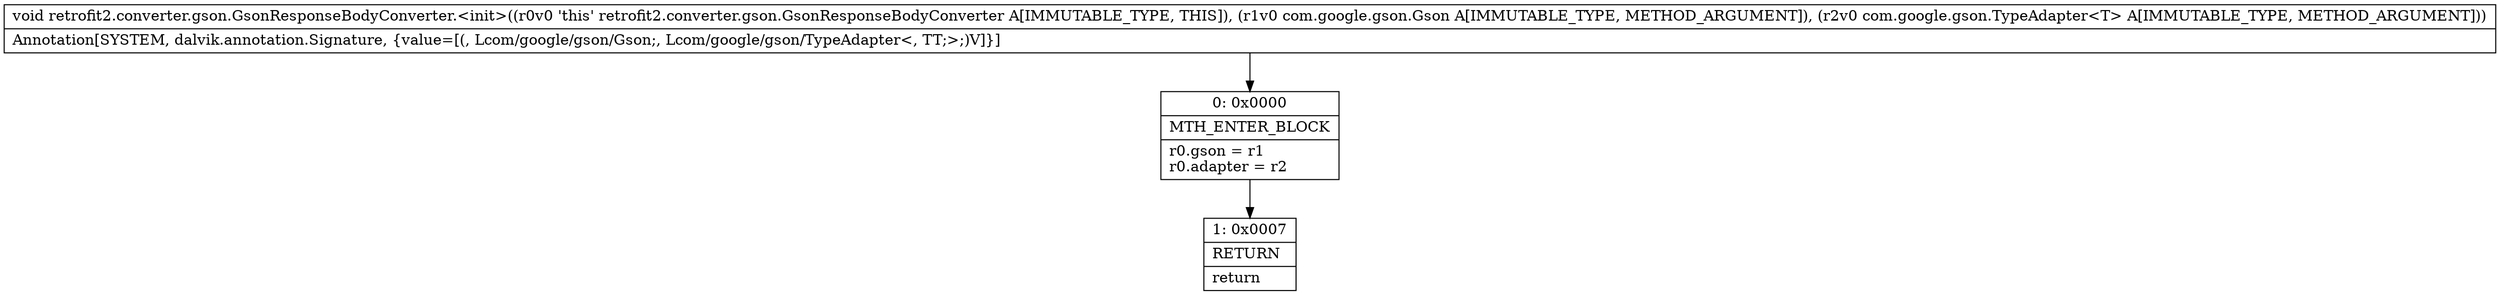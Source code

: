 digraph "CFG forretrofit2.converter.gson.GsonResponseBodyConverter.\<init\>(Lcom\/google\/gson\/Gson;Lcom\/google\/gson\/TypeAdapter;)V" {
Node_0 [shape=record,label="{0\:\ 0x0000|MTH_ENTER_BLOCK\l|r0.gson = r1\lr0.adapter = r2\l}"];
Node_1 [shape=record,label="{1\:\ 0x0007|RETURN\l|return\l}"];
MethodNode[shape=record,label="{void retrofit2.converter.gson.GsonResponseBodyConverter.\<init\>((r0v0 'this' retrofit2.converter.gson.GsonResponseBodyConverter A[IMMUTABLE_TYPE, THIS]), (r1v0 com.google.gson.Gson A[IMMUTABLE_TYPE, METHOD_ARGUMENT]), (r2v0 com.google.gson.TypeAdapter\<T\> A[IMMUTABLE_TYPE, METHOD_ARGUMENT]))  | Annotation[SYSTEM, dalvik.annotation.Signature, \{value=[(, Lcom\/google\/gson\/Gson;, Lcom\/google\/gson\/TypeAdapter\<, TT;\>;)V]\}]\l}"];
MethodNode -> Node_0;
Node_0 -> Node_1;
}

